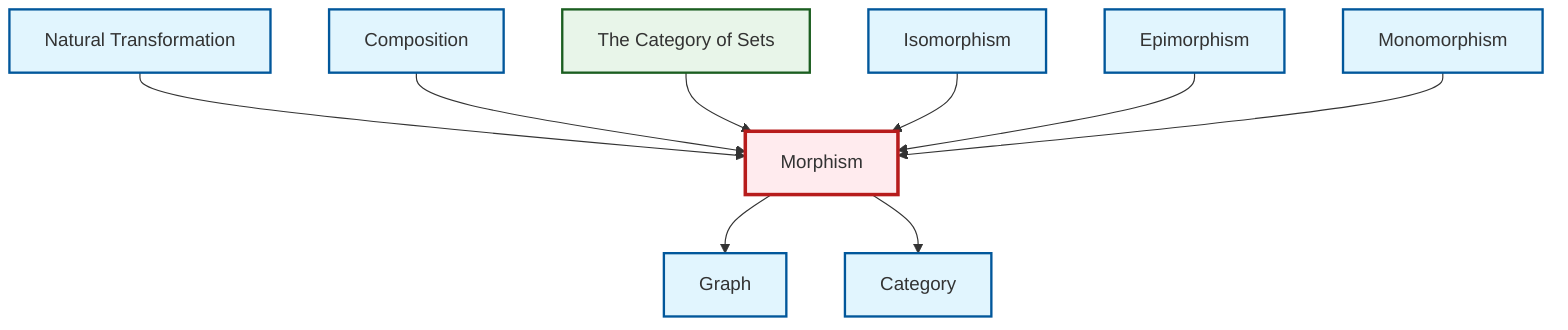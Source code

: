 graph TD
    classDef definition fill:#e1f5fe,stroke:#01579b,stroke-width:2px
    classDef theorem fill:#f3e5f5,stroke:#4a148c,stroke-width:2px
    classDef axiom fill:#fff3e0,stroke:#e65100,stroke-width:2px
    classDef example fill:#e8f5e9,stroke:#1b5e20,stroke-width:2px
    classDef current fill:#ffebee,stroke:#b71c1c,stroke-width:3px
    def-graph["Graph"]:::definition
    def-morphism["Morphism"]:::definition
    def-natural-transformation["Natural Transformation"]:::definition
    def-epimorphism["Epimorphism"]:::definition
    def-monomorphism["Monomorphism"]:::definition
    def-isomorphism["Isomorphism"]:::definition
    ex-set-category["The Category of Sets"]:::example
    def-category["Category"]:::definition
    def-composition["Composition"]:::definition
    def-natural-transformation --> def-morphism
    def-morphism --> def-graph
    def-composition --> def-morphism
    ex-set-category --> def-morphism
    def-morphism --> def-category
    def-isomorphism --> def-morphism
    def-epimorphism --> def-morphism
    def-monomorphism --> def-morphism
    class def-morphism current